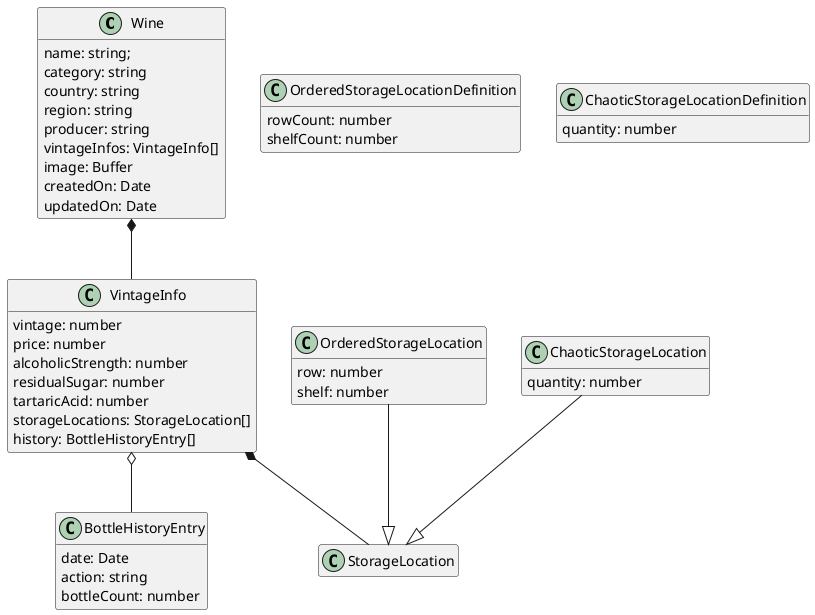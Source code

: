 @startuml sauf-domain-model
class Wine
{
    name: string;
    category: string
    country: string
    region: string
    producer: string
    vintageInfos: VintageInfo[]
    image: Buffer
    createdOn: Date
    updatedOn: Date
}

class VintageInfo {
    vintage: number
    price: number
    alcoholicStrength: number
    residualSugar: number
    tartaricAcid: number
    storageLocations: StorageLocation[]
    history: BottleHistoryEntry[]
}

class OrderedStorageLocation {
    row: number
    shelf: number
}

class ChaoticStorageLocation {
    quantity: number
}


class BottleHistoryEntry {
    date: Date
    action: string
    bottleCount: number
}

class StorageLocation{
}

class OrderedStorageLocationDefinition{
    rowCount: number
    shelfCount: number
}

class ChaoticStorageLocationDefinition{
    quantity: number
}

OrderedStorageLocation --|> StorageLocation
ChaoticStorageLocation --|> StorageLocation

Wine *-- VintageInfo
VintageInfo *-- StorageLocation
VintageInfo o-- BottleHistoryEntry

hide empty members

@enduml